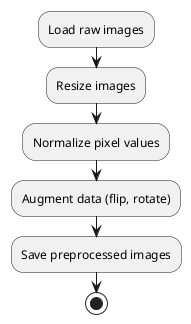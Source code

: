 @startuml
@startuml data_preprocessing
:Load raw images;
:Resize images;
:Normalize pixel values;
:Augment data (flip, rotate);
:Save preprocessed images;
stop
@enduml